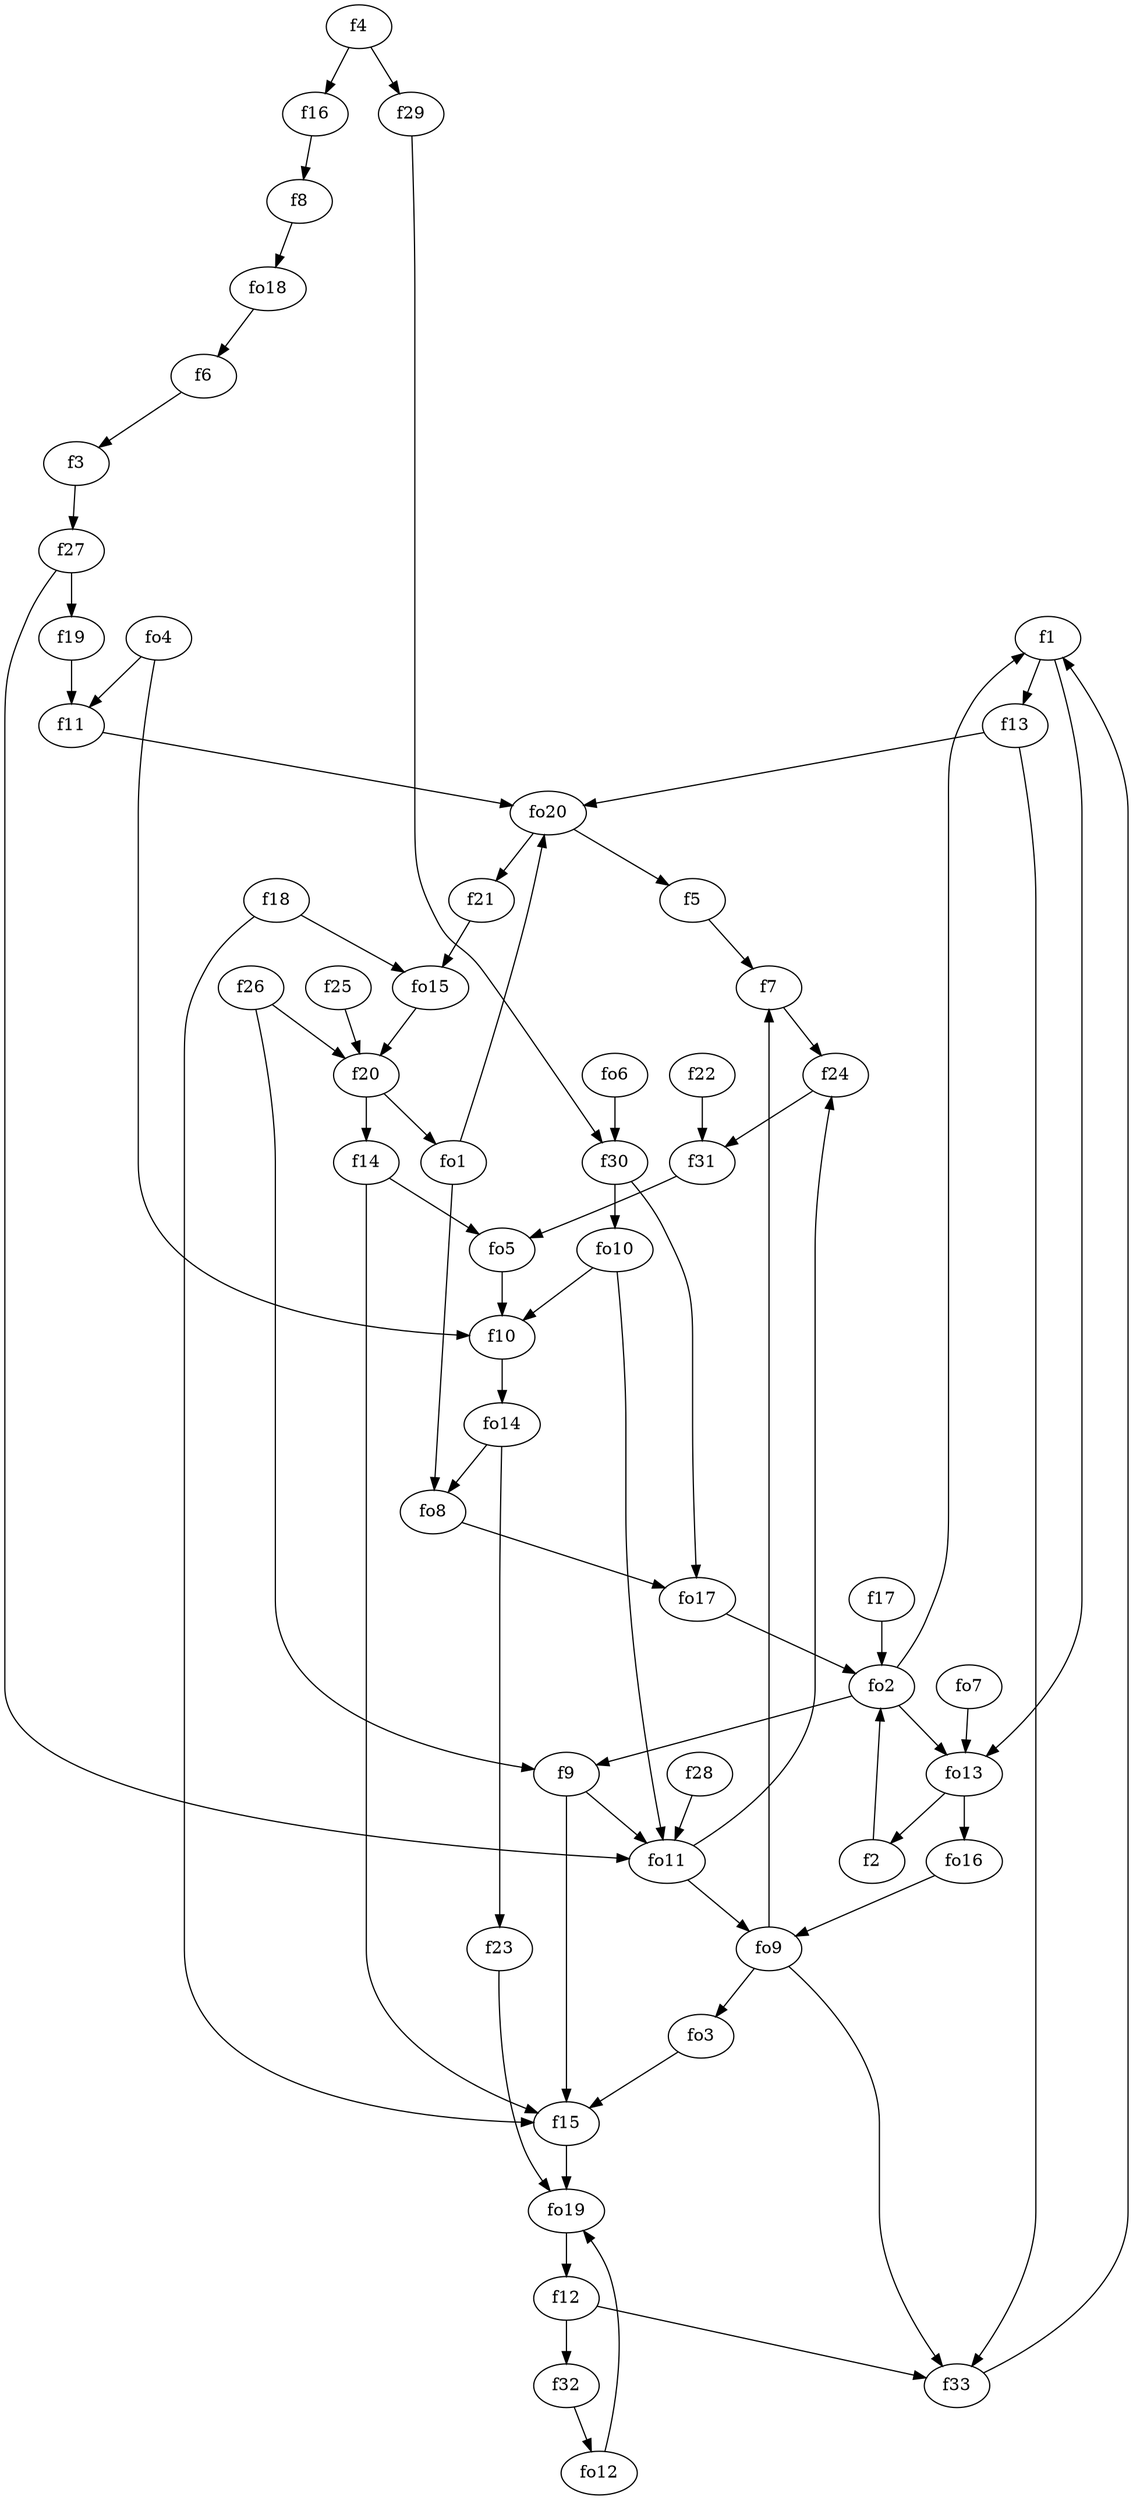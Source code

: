 strict digraph  {
f1;
f2;
f3;
f4;
f5;
f6;
f7;
f8;
f9;
f10;
f11;
f12;
f13;
f14;
f15;
f16;
f17;
f18;
f19;
f20;
f21;
f22;
f23;
f24;
f25;
f26;
f27;
f28;
f29;
f30;
f31;
f32;
f33;
fo1;
fo2;
fo3;
fo4;
fo5;
fo6;
fo7;
fo8;
fo9;
fo10;
fo11;
fo12;
fo13;
fo14;
fo15;
fo16;
fo17;
fo18;
fo19;
fo20;
f1 -> fo13  [weight=2];
f1 -> f13  [weight=2];
f2 -> fo2  [weight=2];
f3 -> f27  [weight=2];
f4 -> f29  [weight=2];
f4 -> f16  [weight=2];
f5 -> f7  [weight=2];
f6 -> f3  [weight=2];
f7 -> f24  [weight=2];
f8 -> fo18  [weight=2];
f9 -> fo11  [weight=2];
f9 -> f15  [weight=2];
f10 -> fo14  [weight=2];
f11 -> fo20  [weight=2];
f12 -> f32  [weight=2];
f12 -> f33  [weight=2];
f13 -> f33  [weight=2];
f13 -> fo20  [weight=2];
f14 -> f15  [weight=2];
f14 -> fo5  [weight=2];
f15 -> fo19  [weight=2];
f16 -> f8  [weight=2];
f17 -> fo2  [weight=2];
f18 -> fo15  [weight=2];
f18 -> f15  [weight=2];
f19 -> f11  [weight=2];
f20 -> f14  [weight=2];
f20 -> fo1  [weight=2];
f21 -> fo15  [weight=2];
f22 -> f31  [weight=2];
f23 -> fo19  [weight=2];
f24 -> f31  [weight=2];
f25 -> f20  [weight=2];
f26 -> f9  [weight=2];
f26 -> f20  [weight=2];
f27 -> fo11  [weight=2];
f27 -> f19  [weight=2];
f28 -> fo11  [weight=2];
f29 -> f30  [weight=2];
f30 -> fo17  [weight=2];
f30 -> fo10  [weight=2];
f31 -> fo5  [weight=2];
f32 -> fo12  [weight=2];
f33 -> f1  [weight=2];
fo1 -> fo8  [weight=2];
fo1 -> fo20  [weight=2];
fo2 -> f9  [weight=2];
fo2 -> f1  [weight=2];
fo2 -> fo13  [weight=2];
fo3 -> f15  [weight=2];
fo4 -> f11  [weight=2];
fo4 -> f10  [weight=2];
fo5 -> f10  [weight=2];
fo6 -> f30  [weight=2];
fo7 -> fo13  [weight=2];
fo8 -> fo17  [weight=2];
fo9 -> fo3  [weight=2];
fo9 -> f33  [weight=2];
fo9 -> f7  [weight=2];
fo10 -> fo11  [weight=2];
fo10 -> f10  [weight=2];
fo11 -> f24  [weight=2];
fo11 -> fo9  [weight=2];
fo12 -> fo19  [weight=2];
fo13 -> fo16  [weight=2];
fo13 -> f2  [weight=2];
fo14 -> f23  [weight=2];
fo14 -> fo8  [weight=2];
fo15 -> f20  [weight=2];
fo16 -> fo9  [weight=2];
fo17 -> fo2  [weight=2];
fo18 -> f6  [weight=2];
fo19 -> f12  [weight=2];
fo20 -> f5  [weight=2];
fo20 -> f21  [weight=2];
}
